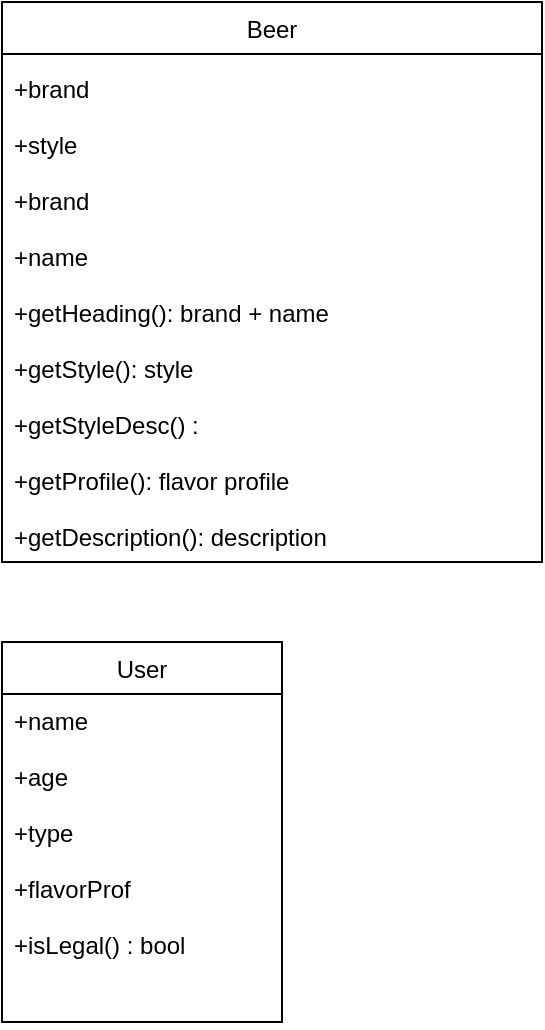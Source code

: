 <mxfile version="12.1.1" type="device" pages="1"><diagram id="g4DlNdzNe4MxXDkdbKAg" name="Page-1"><mxGraphModel dx="1408" dy="747" grid="1" gridSize="10" guides="1" tooltips="1" connect="1" arrows="1" fold="1" page="1" pageScale="1" pageWidth="850" pageHeight="1100" math="0" shadow="0"><root><mxCell id="0"/><mxCell id="1" parent="0"/><mxCell id="lSU7kAT8KCeK90wPKycT-1" value="Beer" style="swimlane;fontStyle=0;childLayout=stackLayout;horizontal=1;startSize=26;fillColor=none;horizontalStack=0;resizeParent=1;resizeParentMax=0;resizeLast=0;collapsible=1;marginBottom=0;" vertex="1" parent="1"><mxGeometry x="130" y="120" width="270" height="280" as="geometry"><mxRectangle x="130" y="120" width="90" height="26" as="alternateBounds"/></mxGeometry></mxCell><mxCell id="lSU7kAT8KCeK90wPKycT-4" value="+brand&#10;&#10;+style&#10;&#10;+brand&#10;&#10;+name&#10;&#10;+getHeading(): brand + name&#10;&#10;+getStyle(): style&#10;&#10;+getStyleDesc() : &#10;&#10;+getProfile(): flavor profile&#10;&#10;+getDescription(): description&#10;&#10;" style="text;strokeColor=none;fillColor=none;align=left;verticalAlign=top;spacingLeft=4;spacingRight=4;overflow=hidden;rotatable=0;points=[[0,0.5],[1,0.5]];portConstraint=eastwest;" vertex="1" parent="1"><mxGeometry x="130" y="150" width="270" height="264" as="geometry"/></mxCell><mxCell id="lSU7kAT8KCeK90wPKycT-18" value="User" style="swimlane;fontStyle=0;childLayout=stackLayout;horizontal=1;startSize=26;fillColor=none;horizontalStack=0;resizeParent=1;resizeParentMax=0;resizeLast=0;collapsible=1;marginBottom=0;" vertex="1" parent="1"><mxGeometry x="130" y="440" width="140" height="190" as="geometry"/></mxCell><mxCell id="lSU7kAT8KCeK90wPKycT-19" value="+name&#10;&#10;+age&#10;&#10;+type&#10;&#10;+flavorProf&#10;&#10;+isLegal() : bool" style="text;strokeColor=none;fillColor=none;align=left;verticalAlign=top;spacingLeft=4;spacingRight=4;overflow=hidden;rotatable=0;points=[[0,0.5],[1,0.5]];portConstraint=eastwest;" vertex="1" parent="lSU7kAT8KCeK90wPKycT-18"><mxGeometry y="26" width="140" height="164" as="geometry"/></mxCell></root></mxGraphModel></diagram></mxfile>